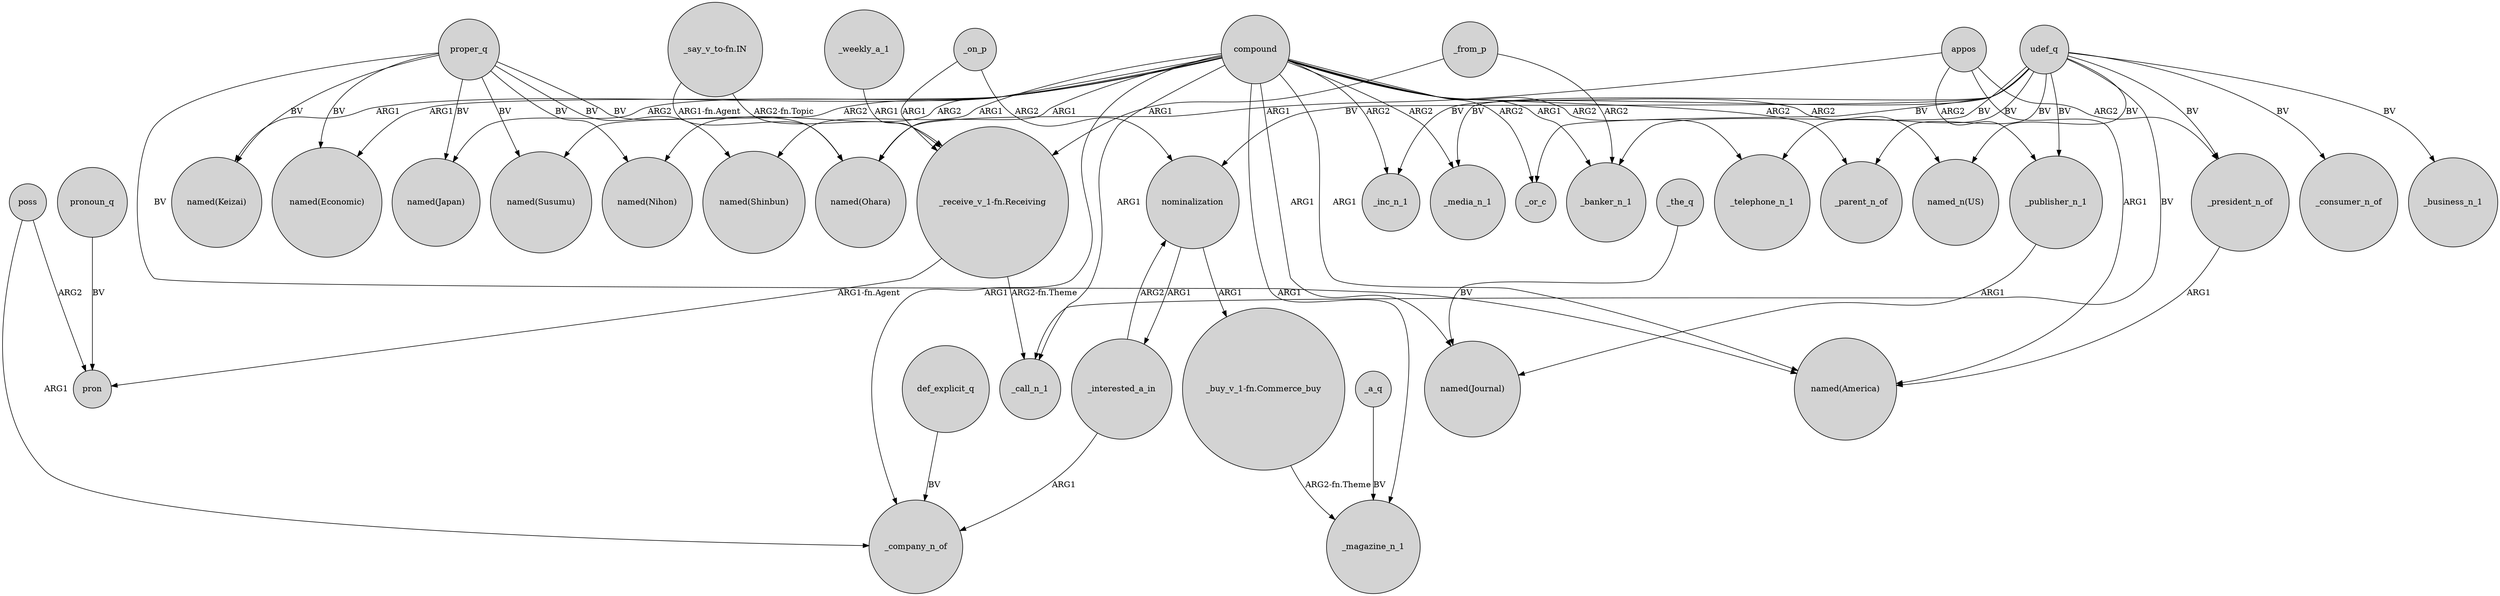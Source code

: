 digraph {
	node [shape=circle style=filled]
	compound -> _or_c [label=ARG2]
	_interested_a_in -> nominalization [label=ARG2]
	proper_q -> "named(Nihon)" [label=BV]
	"_say_v_to-fn.IN" -> "_receive_v_1-fn.Receiving" [label="ARG2-fn.Topic"]
	compound -> "named(Nihon)" [label=ARG2]
	compound -> "named(Journal)" [label=ARG1]
	udef_q -> _publisher_n_1 [label=BV]
	udef_q -> _inc_n_1 [label=BV]
	proper_q -> "named(Economic)" [label=BV]
	appos -> "named(America)" [label=ARG1]
	compound -> _telephone_n_1 [label=ARG2]
	poss -> pron [label=ARG2]
	udef_q -> _parent_n_of [label=BV]
	udef_q -> "named_n(US)" [label=BV]
	compound -> "named(Susumu)" [label=ARG2]
	nominalization -> _interested_a_in [label=ARG1]
	proper_q -> "named(Shinbun)" [label=BV]
	_publisher_n_1 -> "named(Journal)" [label=ARG1]
	_on_p -> "_receive_v_1-fn.Receiving" [label=ARG1]
	udef_q -> _telephone_n_1 [label=BV]
	_on_p -> nominalization [label=ARG2]
	"_buy_v_1-fn.Commerce_buy" -> _magazine_n_1 [label="ARG2-fn.Theme"]
	compound -> "named(America)" [label=ARG1]
	_the_q -> "named(Journal)" [label=BV]
	udef_q -> _media_n_1 [label=BV]
	"_say_v_to-fn.IN" -> "named(Ohara)" [label="ARG1-fn.Agent"]
	_interested_a_in -> _company_n_of [label=ARG1]
	compound -> "named(Japan)" [label=ARG2]
	"_receive_v_1-fn.Receiving" -> _call_n_1 [label="ARG2-fn.Theme"]
	proper_q -> "named(Japan)" [label=BV]
	compound -> _parent_n_of [label=ARG2]
	compound -> "named_n(US)" [label=ARG2]
	udef_q -> _or_c [label=BV]
	appos -> _publisher_n_1 [label=ARG2]
	"_receive_v_1-fn.Receiving" -> pron [label="ARG1-fn.Agent"]
	def_explicit_q -> _company_n_of [label=BV]
	appos -> _president_n_of [label=ARG2]
	pronoun_q -> pron [label=BV]
	compound -> _media_n_1 [label=ARG2]
	compound -> _company_n_of [label=ARG1]
	nominalization -> "_buy_v_1-fn.Commerce_buy" [label=ARG1]
	proper_q -> "named(Susumu)" [label=BV]
	compound -> "named(Ohara)" [label=ARG1]
	udef_q -> _president_n_of [label=BV]
	udef_q -> _banker_n_1 [label=BV]
	udef_q -> _consumer_n_of [label=BV]
	compound -> "named(Keizai)" [label=ARG1]
	_from_p -> _banker_n_1 [label=ARG2]
	udef_q -> nominalization [label=BV]
	_a_q -> _magazine_n_1 [label=BV]
	compound -> _banker_n_1 [label=ARG1]
	proper_q -> "named(Ohara)" [label=BV]
	compound -> _magazine_n_1 [label=ARG1]
	compound -> "named(Economic)" [label=ARG1]
	compound -> "named(Shinbun)" [label=ARG1]
	_from_p -> "_receive_v_1-fn.Receiving" [label=ARG1]
	udef_q -> _business_n_1 [label=BV]
	_president_n_of -> "named(America)" [label=ARG1]
	poss -> _company_n_of [label=ARG1]
	compound -> _call_n_1 [label=ARG1]
	compound -> _inc_n_1 [label=ARG2]
	proper_q -> "named(America)" [label=BV]
	appos -> "named(Ohara)" [label=ARG1]
	proper_q -> "named(Keizai)" [label=BV]
	_weekly_a_1 -> "_receive_v_1-fn.Receiving" [label=ARG1]
	udef_q -> _call_n_1 [label=BV]
}
